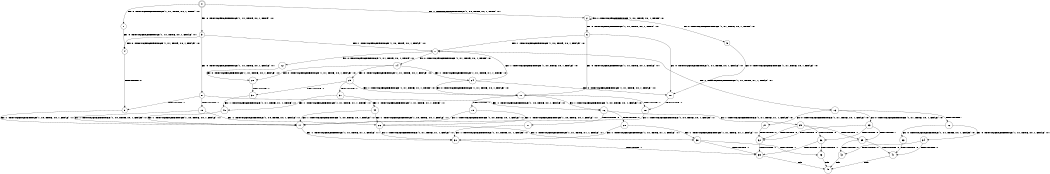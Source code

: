 digraph BCG {
size = "7, 10.5";
center = TRUE;
node [shape = circle];
0 [peripheries = 2];
0 -> 1 [label = "EX !0 !ATOMIC_EXCH_BRANCH (1, +1, TRUE, +0, 1, TRUE) !:0:"];
0 -> 2 [label = "EX !1 !ATOMIC_EXCH_BRANCH (1, +0, TRUE, +0, 1, TRUE) !:0:"];
0 -> 3 [label = "EX !0 !ATOMIC_EXCH_BRANCH (1, +1, TRUE, +0, 1, TRUE) !:0:"];
1 -> 4 [label = "EX !0 !ATOMIC_EXCH_BRANCH (1, +1, TRUE, +0, 1, FALSE) !:0:"];
2 -> 5 [label = "EX !0 !ATOMIC_EXCH_BRANCH (1, +1, TRUE, +0, 1, TRUE) !:0:"];
2 -> 6 [label = "EX !0 !ATOMIC_EXCH_BRANCH (1, +1, TRUE, +0, 1, TRUE) !:0:"];
2 -> 2 [label = "EX !1 !ATOMIC_EXCH_BRANCH (1, +0, TRUE, +0, 1, TRUE) !:0:"];
3 -> 4 [label = "EX !0 !ATOMIC_EXCH_BRANCH (1, +1, TRUE, +0, 1, FALSE) !:0:"];
3 -> 7 [label = "EX !1 !ATOMIC_EXCH_BRANCH (1, +0, TRUE, +0, 1, FALSE) !:0:"];
3 -> 8 [label = "EX !0 !ATOMIC_EXCH_BRANCH (1, +1, TRUE, +0, 1, FALSE) !:0:"];
4 -> 9 [label = "TERMINATE !0"];
5 -> 10 [label = "EX !0 !ATOMIC_EXCH_BRANCH (1, +1, TRUE, +0, 1, FALSE) !:0:"];
6 -> 10 [label = "EX !0 !ATOMIC_EXCH_BRANCH (1, +1, TRUE, +0, 1, FALSE) !:0:"];
6 -> 7 [label = "EX !1 !ATOMIC_EXCH_BRANCH (1, +0, TRUE, +0, 1, FALSE) !:0:"];
6 -> 11 [label = "EX !0 !ATOMIC_EXCH_BRANCH (1, +1, TRUE, +0, 1, FALSE) !:0:"];
7 -> 12 [label = "EX !0 !ATOMIC_EXCH_BRANCH (1, +1, TRUE, +0, 1, TRUE) !:0:"];
7 -> 13 [label = "EX !1 !ATOMIC_EXCH_BRANCH (1, +1, TRUE, +1, 1, FALSE) !:0:"];
7 -> 14 [label = "EX !0 !ATOMIC_EXCH_BRANCH (1, +1, TRUE, +0, 1, TRUE) !:0:"];
8 -> 9 [label = "TERMINATE !0"];
8 -> 15 [label = "TERMINATE !0"];
8 -> 16 [label = "EX !1 !ATOMIC_EXCH_BRANCH (1, +0, TRUE, +0, 1, FALSE) !:0:"];
9 -> 17 [label = "EX !1 !ATOMIC_EXCH_BRANCH (1, +0, TRUE, +0, 1, FALSE) !:1:"];
10 -> 18 [label = "TERMINATE !0"];
11 -> 18 [label = "TERMINATE !0"];
11 -> 19 [label = "TERMINATE !0"];
11 -> 16 [label = "EX !1 !ATOMIC_EXCH_BRANCH (1, +0, TRUE, +0, 1, FALSE) !:0:"];
12 -> 20 [label = "EX !0 !ATOMIC_EXCH_BRANCH (1, +1, TRUE, +0, 1, FALSE) !:0:"];
13 -> 21 [label = "EX !0 !ATOMIC_EXCH_BRANCH (1, +1, TRUE, +0, 1, FALSE) !:0:"];
13 -> 22 [label = "TERMINATE !1"];
13 -> 23 [label = "EX !0 !ATOMIC_EXCH_BRANCH (1, +1, TRUE, +0, 1, FALSE) !:0:"];
14 -> 20 [label = "EX !0 !ATOMIC_EXCH_BRANCH (1, +1, TRUE, +0, 1, FALSE) !:0:"];
14 -> 24 [label = "EX !1 !ATOMIC_EXCH_BRANCH (1, +1, TRUE, +1, 1, TRUE) !:0:"];
14 -> 25 [label = "EX !0 !ATOMIC_EXCH_BRANCH (1, +1, TRUE, +0, 1, FALSE) !:0:"];
15 -> 17 [label = "EX !1 !ATOMIC_EXCH_BRANCH (1, +0, TRUE, +0, 1, FALSE) !:1:"];
15 -> 26 [label = "EX !1 !ATOMIC_EXCH_BRANCH (1, +0, TRUE, +0, 1, FALSE) !:1:"];
16 -> 27 [label = "TERMINATE !0"];
16 -> 28 [label = "TERMINATE !0"];
16 -> 29 [label = "EX !1 !ATOMIC_EXCH_BRANCH (1, +1, TRUE, +1, 1, FALSE) !:0:"];
17 -> 30 [label = "EX !1 !ATOMIC_EXCH_BRANCH (1, +1, TRUE, +1, 1, FALSE) !:1:"];
18 -> 17 [label = "EX !1 !ATOMIC_EXCH_BRANCH (1, +0, TRUE, +0, 1, FALSE) !:1:"];
19 -> 17 [label = "EX !1 !ATOMIC_EXCH_BRANCH (1, +0, TRUE, +0, 1, FALSE) !:1:"];
19 -> 26 [label = "EX !1 !ATOMIC_EXCH_BRANCH (1, +0, TRUE, +0, 1, FALSE) !:1:"];
20 -> 31 [label = "TERMINATE !0"];
21 -> 32 [label = "TERMINATE !0"];
22 -> 33 [label = "EX !0 !ATOMIC_EXCH_BRANCH (1, +1, TRUE, +0, 1, FALSE) !:0:"];
22 -> 34 [label = "EX !0 !ATOMIC_EXCH_BRANCH (1, +1, TRUE, +0, 1, FALSE) !:0:"];
23 -> 32 [label = "TERMINATE !0"];
23 -> 35 [label = "TERMINATE !1"];
23 -> 36 [label = "TERMINATE !0"];
24 -> 10 [label = "EX !0 !ATOMIC_EXCH_BRANCH (1, +1, TRUE, +0, 1, FALSE) !:0:"];
24 -> 7 [label = "EX !1 !ATOMIC_EXCH_BRANCH (1, +0, TRUE, +0, 1, FALSE) !:0:"];
24 -> 11 [label = "EX !0 !ATOMIC_EXCH_BRANCH (1, +1, TRUE, +0, 1, FALSE) !:0:"];
25 -> 31 [label = "TERMINATE !0"];
25 -> 37 [label = "TERMINATE !0"];
25 -> 11 [label = "EX !1 !ATOMIC_EXCH_BRANCH (1, +1, TRUE, +1, 1, TRUE) !:0:"];
26 -> 30 [label = "EX !1 !ATOMIC_EXCH_BRANCH (1, +1, TRUE, +1, 1, FALSE) !:1:"];
26 -> 38 [label = "EX !1 !ATOMIC_EXCH_BRANCH (1, +1, TRUE, +1, 1, FALSE) !:1:"];
27 -> 30 [label = "EX !1 !ATOMIC_EXCH_BRANCH (1, +1, TRUE, +1, 1, FALSE) !:1:"];
28 -> 30 [label = "EX !1 !ATOMIC_EXCH_BRANCH (1, +1, TRUE, +1, 1, FALSE) !:1:"];
28 -> 38 [label = "EX !1 !ATOMIC_EXCH_BRANCH (1, +1, TRUE, +1, 1, FALSE) !:1:"];
29 -> 32 [label = "TERMINATE !0"];
29 -> 35 [label = "TERMINATE !1"];
29 -> 36 [label = "TERMINATE !0"];
30 -> 39 [label = "TERMINATE !1"];
31 -> 40 [label = "EX !1 !ATOMIC_EXCH_BRANCH (1, +1, TRUE, +1, 1, TRUE) !:1:"];
32 -> 39 [label = "TERMINATE !1"];
33 -> 41 [label = "TERMINATE !0"];
34 -> 41 [label = "TERMINATE !0"];
34 -> 42 [label = "TERMINATE !0"];
35 -> 41 [label = "TERMINATE !0"];
35 -> 42 [label = "TERMINATE !0"];
36 -> 39 [label = "TERMINATE !1"];
36 -> 43 [label = "TERMINATE !1"];
37 -> 40 [label = "EX !1 !ATOMIC_EXCH_BRANCH (1, +1, TRUE, +1, 1, TRUE) !:1:"];
37 -> 44 [label = "EX !1 !ATOMIC_EXCH_BRANCH (1, +1, TRUE, +1, 1, TRUE) !:1:"];
38 -> 39 [label = "TERMINATE !1"];
38 -> 43 [label = "TERMINATE !1"];
39 -> 45 [label = "exit"];
40 -> 17 [label = "EX !1 !ATOMIC_EXCH_BRANCH (1, +0, TRUE, +0, 1, FALSE) !:1:"];
41 -> 45 [label = "exit"];
42 -> 45 [label = "exit"];
43 -> 45 [label = "exit"];
44 -> 17 [label = "EX !1 !ATOMIC_EXCH_BRANCH (1, +0, TRUE, +0, 1, FALSE) !:1:"];
44 -> 26 [label = "EX !1 !ATOMIC_EXCH_BRANCH (1, +0, TRUE, +0, 1, FALSE) !:1:"];
}
